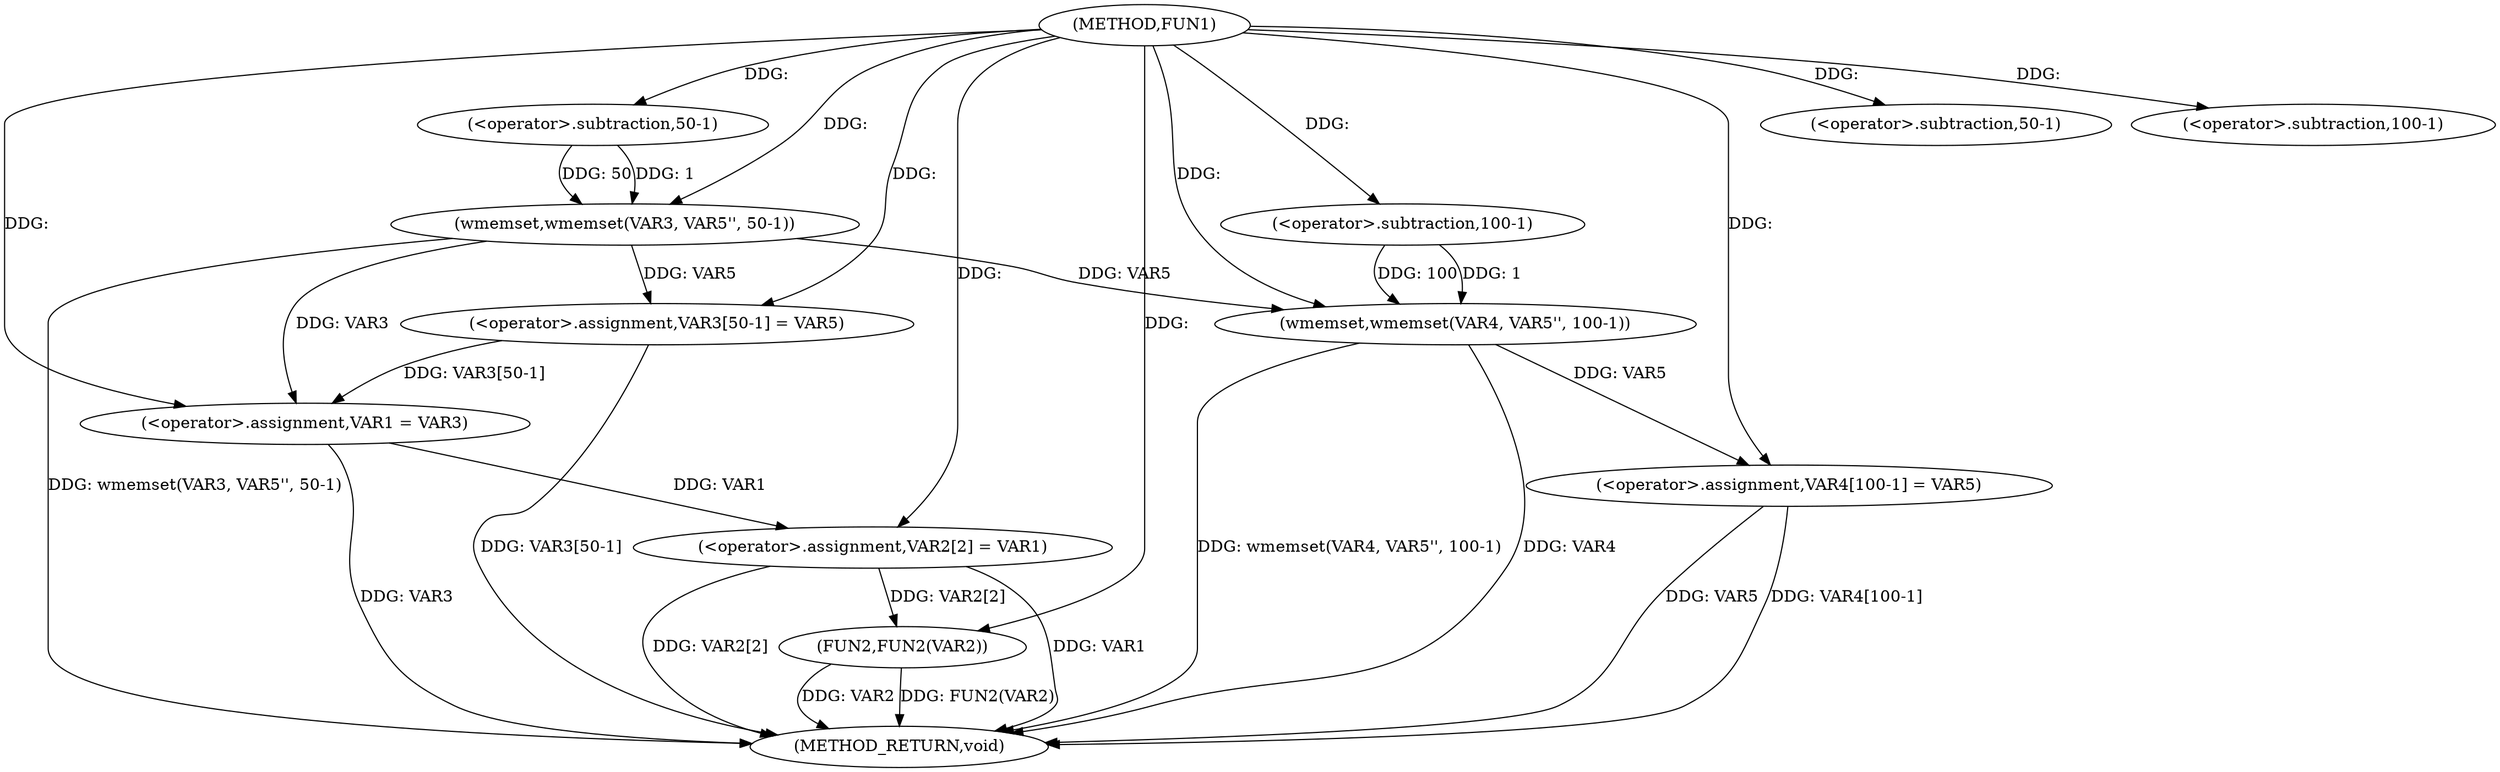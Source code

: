 digraph FUN1 {  
"1000100" [label = "(METHOD,FUN1)" ]
"1000142" [label = "(METHOD_RETURN,void)" ]
"1000106" [label = "(wmemset,wmemset(VAR3, VAR5'', 50-1))" ]
"1000109" [label = "(<operator>.subtraction,50-1)" ]
"1000112" [label = "(<operator>.assignment,VAR3[50-1] = VAR5)" ]
"1000115" [label = "(<operator>.subtraction,50-1)" ]
"1000119" [label = "(wmemset,wmemset(VAR4, VAR5'', 100-1))" ]
"1000122" [label = "(<operator>.subtraction,100-1)" ]
"1000125" [label = "(<operator>.assignment,VAR4[100-1] = VAR5)" ]
"1000128" [label = "(<operator>.subtraction,100-1)" ]
"1000132" [label = "(<operator>.assignment,VAR1 = VAR3)" ]
"1000135" [label = "(<operator>.assignment,VAR2[2] = VAR1)" ]
"1000140" [label = "(FUN2,FUN2(VAR2))" ]
  "1000125" -> "1000142"  [ label = "DDG: VAR4[100-1]"] 
  "1000140" -> "1000142"  [ label = "DDG: FUN2(VAR2)"] 
  "1000132" -> "1000142"  [ label = "DDG: VAR3"] 
  "1000135" -> "1000142"  [ label = "DDG: VAR2[2]"] 
  "1000119" -> "1000142"  [ label = "DDG: wmemset(VAR4, VAR5'', 100-1)"] 
  "1000106" -> "1000142"  [ label = "DDG: wmemset(VAR3, VAR5'', 50-1)"] 
  "1000125" -> "1000142"  [ label = "DDG: VAR5"] 
  "1000140" -> "1000142"  [ label = "DDG: VAR2"] 
  "1000135" -> "1000142"  [ label = "DDG: VAR1"] 
  "1000112" -> "1000142"  [ label = "DDG: VAR3[50-1]"] 
  "1000119" -> "1000142"  [ label = "DDG: VAR4"] 
  "1000100" -> "1000106"  [ label = "DDG: "] 
  "1000109" -> "1000106"  [ label = "DDG: 50"] 
  "1000109" -> "1000106"  [ label = "DDG: 1"] 
  "1000100" -> "1000109"  [ label = "DDG: "] 
  "1000106" -> "1000112"  [ label = "DDG: VAR5"] 
  "1000100" -> "1000112"  [ label = "DDG: "] 
  "1000100" -> "1000115"  [ label = "DDG: "] 
  "1000100" -> "1000119"  [ label = "DDG: "] 
  "1000106" -> "1000119"  [ label = "DDG: VAR5"] 
  "1000122" -> "1000119"  [ label = "DDG: 100"] 
  "1000122" -> "1000119"  [ label = "DDG: 1"] 
  "1000100" -> "1000122"  [ label = "DDG: "] 
  "1000119" -> "1000125"  [ label = "DDG: VAR5"] 
  "1000100" -> "1000125"  [ label = "DDG: "] 
  "1000100" -> "1000128"  [ label = "DDG: "] 
  "1000106" -> "1000132"  [ label = "DDG: VAR3"] 
  "1000112" -> "1000132"  [ label = "DDG: VAR3[50-1]"] 
  "1000100" -> "1000132"  [ label = "DDG: "] 
  "1000132" -> "1000135"  [ label = "DDG: VAR1"] 
  "1000100" -> "1000135"  [ label = "DDG: "] 
  "1000135" -> "1000140"  [ label = "DDG: VAR2[2]"] 
  "1000100" -> "1000140"  [ label = "DDG: "] 
}
